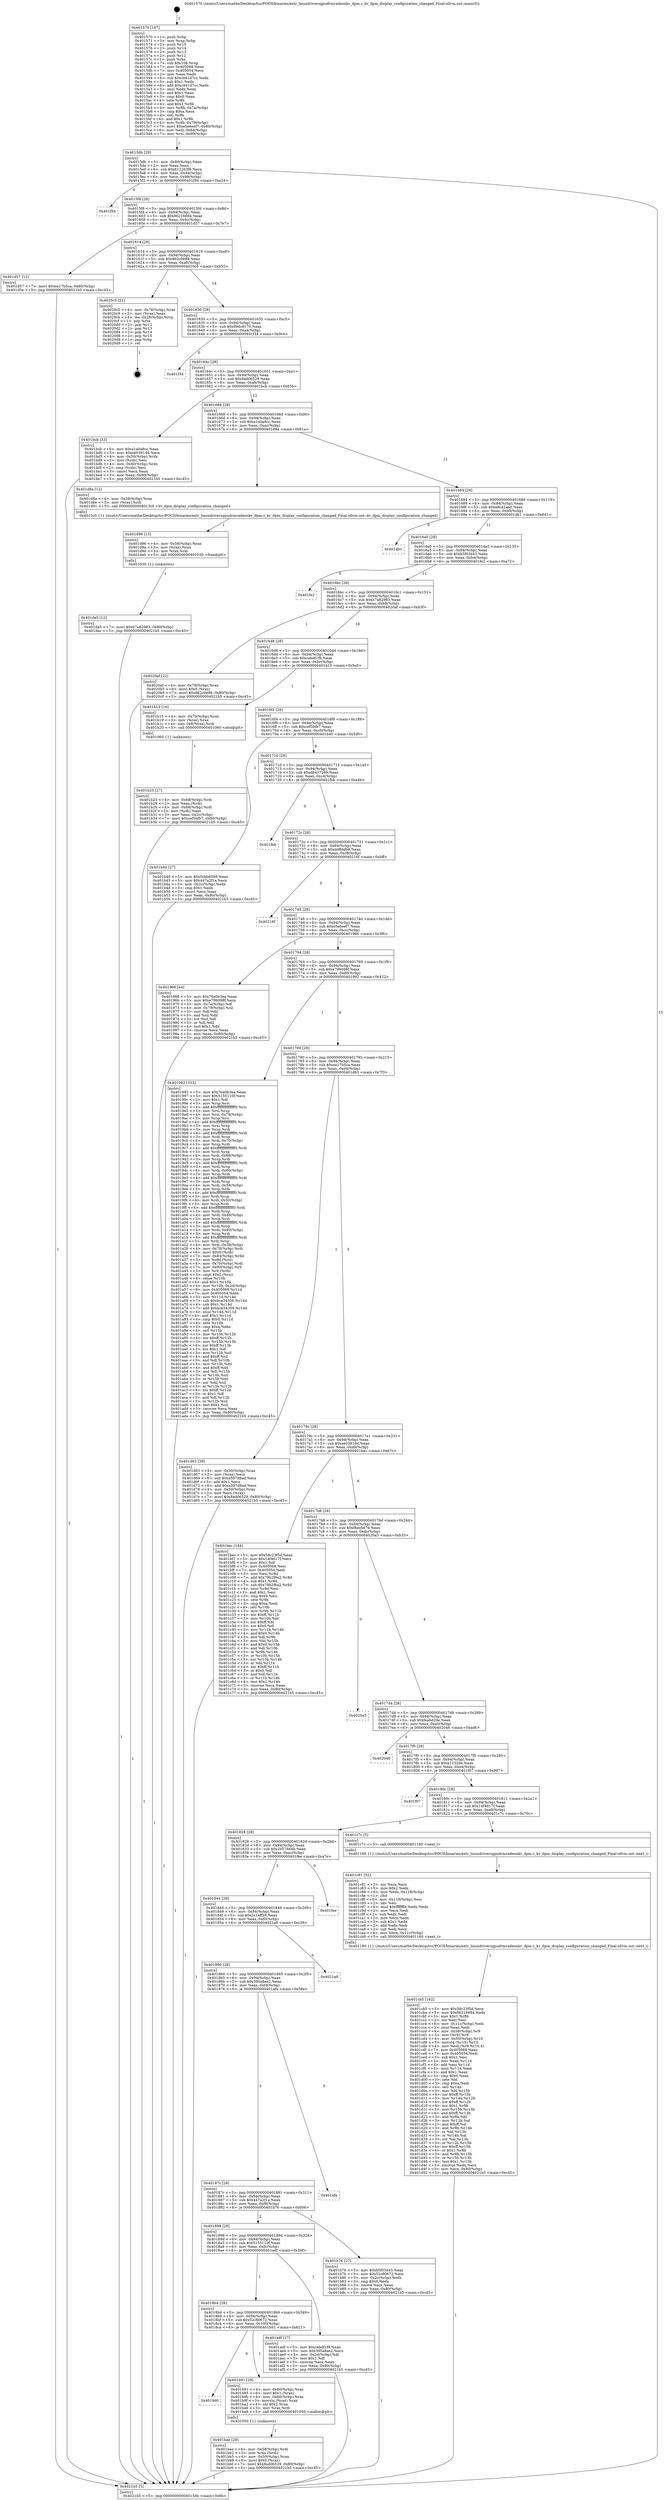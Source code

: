 digraph "0x401570" {
  label = "0x401570 (/mnt/c/Users/mathe/Desktop/tcc/POCII/binaries/extr_linuxdriversgpudrmradeonkv_dpm.c_kv_dpm_display_configuration_changed_Final-ollvm.out::main(0))"
  labelloc = "t"
  node[shape=record]

  Entry [label="",width=0.3,height=0.3,shape=circle,fillcolor=black,style=filled]
  "0x4015db" [label="{
     0x4015db [29]\l
     | [instrs]\l
     &nbsp;&nbsp;0x4015db \<+3\>: mov -0x80(%rbp),%eax\l
     &nbsp;&nbsp;0x4015de \<+2\>: mov %eax,%ecx\l
     &nbsp;&nbsp;0x4015e0 \<+6\>: sub $0x812263f6,%ecx\l
     &nbsp;&nbsp;0x4015e6 \<+6\>: mov %eax,-0x94(%rbp)\l
     &nbsp;&nbsp;0x4015ec \<+6\>: mov %ecx,-0x98(%rbp)\l
     &nbsp;&nbsp;0x4015f2 \<+6\>: je 0000000000401f94 \<main+0xa24\>\l
  }"]
  "0x401f94" [label="{
     0x401f94\l
  }", style=dashed]
  "0x4015f8" [label="{
     0x4015f8 [28]\l
     | [instrs]\l
     &nbsp;&nbsp;0x4015f8 \<+5\>: jmp 00000000004015fd \<main+0x8d\>\l
     &nbsp;&nbsp;0x4015fd \<+6\>: mov -0x94(%rbp),%eax\l
     &nbsp;&nbsp;0x401603 \<+5\>: sub $0x86216684,%eax\l
     &nbsp;&nbsp;0x401608 \<+6\>: mov %eax,-0x9c(%rbp)\l
     &nbsp;&nbsp;0x40160e \<+6\>: je 0000000000401d57 \<main+0x7e7\>\l
  }"]
  Exit [label="",width=0.3,height=0.3,shape=circle,fillcolor=black,style=filled,peripheries=2]
  "0x401d57" [label="{
     0x401d57 [12]\l
     | [instrs]\l
     &nbsp;&nbsp;0x401d57 \<+7\>: movl $0xea17b5ca,-0x80(%rbp)\l
     &nbsp;&nbsp;0x401d5e \<+5\>: jmp 00000000004021b5 \<main+0xc45\>\l
  }"]
  "0x401614" [label="{
     0x401614 [28]\l
     | [instrs]\l
     &nbsp;&nbsp;0x401614 \<+5\>: jmp 0000000000401619 \<main+0xa9\>\l
     &nbsp;&nbsp;0x401619 \<+6\>: mov -0x94(%rbp),%eax\l
     &nbsp;&nbsp;0x40161f \<+5\>: sub $0x862c0e98,%eax\l
     &nbsp;&nbsp;0x401624 \<+6\>: mov %eax,-0xa0(%rbp)\l
     &nbsp;&nbsp;0x40162a \<+6\>: je 00000000004020c5 \<main+0xb55\>\l
  }"]
  "0x401da5" [label="{
     0x401da5 [12]\l
     | [instrs]\l
     &nbsp;&nbsp;0x401da5 \<+7\>: movl $0xb7a82983,-0x80(%rbp)\l
     &nbsp;&nbsp;0x401dac \<+5\>: jmp 00000000004021b5 \<main+0xc45\>\l
  }"]
  "0x4020c5" [label="{
     0x4020c5 [21]\l
     | [instrs]\l
     &nbsp;&nbsp;0x4020c5 \<+4\>: mov -0x78(%rbp),%rax\l
     &nbsp;&nbsp;0x4020c9 \<+2\>: mov (%rax),%eax\l
     &nbsp;&nbsp;0x4020cb \<+4\>: lea -0x28(%rbp),%rsp\l
     &nbsp;&nbsp;0x4020cf \<+1\>: pop %rbx\l
     &nbsp;&nbsp;0x4020d0 \<+2\>: pop %r12\l
     &nbsp;&nbsp;0x4020d2 \<+2\>: pop %r13\l
     &nbsp;&nbsp;0x4020d4 \<+2\>: pop %r14\l
     &nbsp;&nbsp;0x4020d6 \<+2\>: pop %r15\l
     &nbsp;&nbsp;0x4020d8 \<+1\>: pop %rbp\l
     &nbsp;&nbsp;0x4020d9 \<+1\>: ret\l
  }"]
  "0x401630" [label="{
     0x401630 [28]\l
     | [instrs]\l
     &nbsp;&nbsp;0x401630 \<+5\>: jmp 0000000000401635 \<main+0xc5\>\l
     &nbsp;&nbsp;0x401635 \<+6\>: mov -0x94(%rbp),%eax\l
     &nbsp;&nbsp;0x40163b \<+5\>: sub $0x89dc9170,%eax\l
     &nbsp;&nbsp;0x401640 \<+6\>: mov %eax,-0xa4(%rbp)\l
     &nbsp;&nbsp;0x401646 \<+6\>: je 0000000000401f34 \<main+0x9c4\>\l
  }"]
  "0x401d96" [label="{
     0x401d96 [15]\l
     | [instrs]\l
     &nbsp;&nbsp;0x401d96 \<+4\>: mov -0x58(%rbp),%rax\l
     &nbsp;&nbsp;0x401d9a \<+3\>: mov (%rax),%rax\l
     &nbsp;&nbsp;0x401d9d \<+3\>: mov %rax,%rdi\l
     &nbsp;&nbsp;0x401da0 \<+5\>: call 0000000000401030 \<free@plt\>\l
     | [calls]\l
     &nbsp;&nbsp;0x401030 \{1\} (unknown)\l
  }"]
  "0x401f34" [label="{
     0x401f34\l
  }", style=dashed]
  "0x40164c" [label="{
     0x40164c [28]\l
     | [instrs]\l
     &nbsp;&nbsp;0x40164c \<+5\>: jmp 0000000000401651 \<main+0xe1\>\l
     &nbsp;&nbsp;0x401651 \<+6\>: mov -0x94(%rbp),%eax\l
     &nbsp;&nbsp;0x401657 \<+5\>: sub $0x8ad06529,%eax\l
     &nbsp;&nbsp;0x40165c \<+6\>: mov %eax,-0xa8(%rbp)\l
     &nbsp;&nbsp;0x401662 \<+6\>: je 0000000000401bcb \<main+0x65b\>\l
  }"]
  "0x401cb5" [label="{
     0x401cb5 [162]\l
     | [instrs]\l
     &nbsp;&nbsp;0x401cb5 \<+5\>: mov $0x58c23f5d,%ecx\l
     &nbsp;&nbsp;0x401cba \<+5\>: mov $0x86216684,%edx\l
     &nbsp;&nbsp;0x401cbf \<+3\>: mov $0x1,%r8b\l
     &nbsp;&nbsp;0x401cc2 \<+2\>: xor %esi,%esi\l
     &nbsp;&nbsp;0x401cc4 \<+6\>: mov -0x11c(%rbp),%edi\l
     &nbsp;&nbsp;0x401cca \<+3\>: imul %eax,%edi\l
     &nbsp;&nbsp;0x401ccd \<+4\>: mov -0x58(%rbp),%r9\l
     &nbsp;&nbsp;0x401cd1 \<+3\>: mov (%r9),%r9\l
     &nbsp;&nbsp;0x401cd4 \<+4\>: mov -0x50(%rbp),%r10\l
     &nbsp;&nbsp;0x401cd8 \<+3\>: movslq (%r10),%r10\l
     &nbsp;&nbsp;0x401cdb \<+4\>: mov %edi,(%r9,%r10,4)\l
     &nbsp;&nbsp;0x401cdf \<+7\>: mov 0x405068,%eax\l
     &nbsp;&nbsp;0x401ce6 \<+7\>: mov 0x405054,%edi\l
     &nbsp;&nbsp;0x401ced \<+3\>: sub $0x1,%esi\l
     &nbsp;&nbsp;0x401cf0 \<+3\>: mov %eax,%r11d\l
     &nbsp;&nbsp;0x401cf3 \<+3\>: add %esi,%r11d\l
     &nbsp;&nbsp;0x401cf6 \<+4\>: imul %r11d,%eax\l
     &nbsp;&nbsp;0x401cfa \<+3\>: and $0x1,%eax\l
     &nbsp;&nbsp;0x401cfd \<+3\>: cmp $0x0,%eax\l
     &nbsp;&nbsp;0x401d00 \<+3\>: sete %bl\l
     &nbsp;&nbsp;0x401d03 \<+3\>: cmp $0xa,%edi\l
     &nbsp;&nbsp;0x401d06 \<+4\>: setl %r14b\l
     &nbsp;&nbsp;0x401d0a \<+3\>: mov %bl,%r15b\l
     &nbsp;&nbsp;0x401d0d \<+4\>: xor $0xff,%r15b\l
     &nbsp;&nbsp;0x401d11 \<+3\>: mov %r14b,%r12b\l
     &nbsp;&nbsp;0x401d14 \<+4\>: xor $0xff,%r12b\l
     &nbsp;&nbsp;0x401d18 \<+4\>: xor $0x1,%r8b\l
     &nbsp;&nbsp;0x401d1c \<+3\>: mov %r15b,%r13b\l
     &nbsp;&nbsp;0x401d1f \<+4\>: and $0xff,%r13b\l
     &nbsp;&nbsp;0x401d23 \<+3\>: and %r8b,%bl\l
     &nbsp;&nbsp;0x401d26 \<+3\>: mov %r12b,%al\l
     &nbsp;&nbsp;0x401d29 \<+2\>: and $0xff,%al\l
     &nbsp;&nbsp;0x401d2b \<+3\>: and %r8b,%r14b\l
     &nbsp;&nbsp;0x401d2e \<+3\>: or %bl,%r13b\l
     &nbsp;&nbsp;0x401d31 \<+3\>: or %r14b,%al\l
     &nbsp;&nbsp;0x401d34 \<+3\>: xor %al,%r13b\l
     &nbsp;&nbsp;0x401d37 \<+3\>: or %r12b,%r15b\l
     &nbsp;&nbsp;0x401d3a \<+4\>: xor $0xff,%r15b\l
     &nbsp;&nbsp;0x401d3e \<+4\>: or $0x1,%r8b\l
     &nbsp;&nbsp;0x401d42 \<+3\>: and %r8b,%r15b\l
     &nbsp;&nbsp;0x401d45 \<+3\>: or %r15b,%r13b\l
     &nbsp;&nbsp;0x401d48 \<+4\>: test $0x1,%r13b\l
     &nbsp;&nbsp;0x401d4c \<+3\>: cmovne %edx,%ecx\l
     &nbsp;&nbsp;0x401d4f \<+3\>: mov %ecx,-0x80(%rbp)\l
     &nbsp;&nbsp;0x401d52 \<+5\>: jmp 00000000004021b5 \<main+0xc45\>\l
  }"]
  "0x401bcb" [label="{
     0x401bcb [33]\l
     | [instrs]\l
     &nbsp;&nbsp;0x401bcb \<+5\>: mov $0xa1a0a8cc,%eax\l
     &nbsp;&nbsp;0x401bd0 \<+5\>: mov $0xee03814d,%ecx\l
     &nbsp;&nbsp;0x401bd5 \<+4\>: mov -0x50(%rbp),%rdx\l
     &nbsp;&nbsp;0x401bd9 \<+2\>: mov (%rdx),%esi\l
     &nbsp;&nbsp;0x401bdb \<+4\>: mov -0x60(%rbp),%rdx\l
     &nbsp;&nbsp;0x401bdf \<+2\>: cmp (%rdx),%esi\l
     &nbsp;&nbsp;0x401be1 \<+3\>: cmovl %ecx,%eax\l
     &nbsp;&nbsp;0x401be4 \<+3\>: mov %eax,-0x80(%rbp)\l
     &nbsp;&nbsp;0x401be7 \<+5\>: jmp 00000000004021b5 \<main+0xc45\>\l
  }"]
  "0x401668" [label="{
     0x401668 [28]\l
     | [instrs]\l
     &nbsp;&nbsp;0x401668 \<+5\>: jmp 000000000040166d \<main+0xfd\>\l
     &nbsp;&nbsp;0x40166d \<+6\>: mov -0x94(%rbp),%eax\l
     &nbsp;&nbsp;0x401673 \<+5\>: sub $0xa1a0a8cc,%eax\l
     &nbsp;&nbsp;0x401678 \<+6\>: mov %eax,-0xac(%rbp)\l
     &nbsp;&nbsp;0x40167e \<+6\>: je 0000000000401d8a \<main+0x81a\>\l
  }"]
  "0x401c81" [label="{
     0x401c81 [52]\l
     | [instrs]\l
     &nbsp;&nbsp;0x401c81 \<+2\>: xor %ecx,%ecx\l
     &nbsp;&nbsp;0x401c83 \<+5\>: mov $0x2,%edx\l
     &nbsp;&nbsp;0x401c88 \<+6\>: mov %edx,-0x118(%rbp)\l
     &nbsp;&nbsp;0x401c8e \<+1\>: cltd\l
     &nbsp;&nbsp;0x401c8f \<+6\>: mov -0x118(%rbp),%esi\l
     &nbsp;&nbsp;0x401c95 \<+2\>: idiv %esi\l
     &nbsp;&nbsp;0x401c97 \<+6\>: imul $0xfffffffe,%edx,%edx\l
     &nbsp;&nbsp;0x401c9d \<+2\>: mov %ecx,%edi\l
     &nbsp;&nbsp;0x401c9f \<+2\>: sub %edx,%edi\l
     &nbsp;&nbsp;0x401ca1 \<+2\>: mov %ecx,%edx\l
     &nbsp;&nbsp;0x401ca3 \<+3\>: sub $0x1,%edx\l
     &nbsp;&nbsp;0x401ca6 \<+2\>: add %edx,%edi\l
     &nbsp;&nbsp;0x401ca8 \<+2\>: sub %edi,%ecx\l
     &nbsp;&nbsp;0x401caa \<+6\>: mov %ecx,-0x11c(%rbp)\l
     &nbsp;&nbsp;0x401cb0 \<+5\>: call 0000000000401160 \<next_i\>\l
     | [calls]\l
     &nbsp;&nbsp;0x401160 \{1\} (/mnt/c/Users/mathe/Desktop/tcc/POCII/binaries/extr_linuxdriversgpudrmradeonkv_dpm.c_kv_dpm_display_configuration_changed_Final-ollvm.out::next_i)\l
  }"]
  "0x401d8a" [label="{
     0x401d8a [12]\l
     | [instrs]\l
     &nbsp;&nbsp;0x401d8a \<+4\>: mov -0x58(%rbp),%rax\l
     &nbsp;&nbsp;0x401d8e \<+3\>: mov (%rax),%rdi\l
     &nbsp;&nbsp;0x401d91 \<+5\>: call 00000000004013c0 \<kv_dpm_display_configuration_changed\>\l
     | [calls]\l
     &nbsp;&nbsp;0x4013c0 \{1\} (/mnt/c/Users/mathe/Desktop/tcc/POCII/binaries/extr_linuxdriversgpudrmradeonkv_dpm.c_kv_dpm_display_configuration_changed_Final-ollvm.out::kv_dpm_display_configuration_changed)\l
  }"]
  "0x401684" [label="{
     0x401684 [28]\l
     | [instrs]\l
     &nbsp;&nbsp;0x401684 \<+5\>: jmp 0000000000401689 \<main+0x119\>\l
     &nbsp;&nbsp;0x401689 \<+6\>: mov -0x94(%rbp),%eax\l
     &nbsp;&nbsp;0x40168f \<+5\>: sub $0xa8c42ab0,%eax\l
     &nbsp;&nbsp;0x401694 \<+6\>: mov %eax,-0xb0(%rbp)\l
     &nbsp;&nbsp;0x40169a \<+6\>: je 0000000000401db1 \<main+0x841\>\l
  }"]
  "0x401bae" [label="{
     0x401bae [29]\l
     | [instrs]\l
     &nbsp;&nbsp;0x401bae \<+4\>: mov -0x58(%rbp),%rdi\l
     &nbsp;&nbsp;0x401bb2 \<+3\>: mov %rax,(%rdi)\l
     &nbsp;&nbsp;0x401bb5 \<+4\>: mov -0x50(%rbp),%rax\l
     &nbsp;&nbsp;0x401bb9 \<+6\>: movl $0x0,(%rax)\l
     &nbsp;&nbsp;0x401bbf \<+7\>: movl $0x8ad06529,-0x80(%rbp)\l
     &nbsp;&nbsp;0x401bc6 \<+5\>: jmp 00000000004021b5 \<main+0xc45\>\l
  }"]
  "0x401db1" [label="{
     0x401db1\l
  }", style=dashed]
  "0x4016a0" [label="{
     0x4016a0 [28]\l
     | [instrs]\l
     &nbsp;&nbsp;0x4016a0 \<+5\>: jmp 00000000004016a5 \<main+0x135\>\l
     &nbsp;&nbsp;0x4016a5 \<+6\>: mov -0x94(%rbp),%eax\l
     &nbsp;&nbsp;0x4016ab \<+5\>: sub $0xb5f03d43,%eax\l
     &nbsp;&nbsp;0x4016b0 \<+6\>: mov %eax,-0xb4(%rbp)\l
     &nbsp;&nbsp;0x4016b6 \<+6\>: je 0000000000401fe2 \<main+0xa72\>\l
  }"]
  "0x4018d0" [label="{
     0x4018d0\l
  }", style=dashed]
  "0x401fe2" [label="{
     0x401fe2\l
  }", style=dashed]
  "0x4016bc" [label="{
     0x4016bc [28]\l
     | [instrs]\l
     &nbsp;&nbsp;0x4016bc \<+5\>: jmp 00000000004016c1 \<main+0x151\>\l
     &nbsp;&nbsp;0x4016c1 \<+6\>: mov -0x94(%rbp),%eax\l
     &nbsp;&nbsp;0x4016c7 \<+5\>: sub $0xb7a82983,%eax\l
     &nbsp;&nbsp;0x4016cc \<+6\>: mov %eax,-0xb8(%rbp)\l
     &nbsp;&nbsp;0x4016d2 \<+6\>: je 00000000004020af \<main+0xb3f\>\l
  }"]
  "0x401b91" [label="{
     0x401b91 [29]\l
     | [instrs]\l
     &nbsp;&nbsp;0x401b91 \<+4\>: mov -0x60(%rbp),%rax\l
     &nbsp;&nbsp;0x401b95 \<+6\>: movl $0x1,(%rax)\l
     &nbsp;&nbsp;0x401b9b \<+4\>: mov -0x60(%rbp),%rax\l
     &nbsp;&nbsp;0x401b9f \<+3\>: movslq (%rax),%rax\l
     &nbsp;&nbsp;0x401ba2 \<+4\>: shl $0x2,%rax\l
     &nbsp;&nbsp;0x401ba6 \<+3\>: mov %rax,%rdi\l
     &nbsp;&nbsp;0x401ba9 \<+5\>: call 0000000000401050 \<malloc@plt\>\l
     | [calls]\l
     &nbsp;&nbsp;0x401050 \{1\} (unknown)\l
  }"]
  "0x4020af" [label="{
     0x4020af [22]\l
     | [instrs]\l
     &nbsp;&nbsp;0x4020af \<+4\>: mov -0x78(%rbp),%rax\l
     &nbsp;&nbsp;0x4020b3 \<+6\>: movl $0x0,(%rax)\l
     &nbsp;&nbsp;0x4020b9 \<+7\>: movl $0x862c0e98,-0x80(%rbp)\l
     &nbsp;&nbsp;0x4020c0 \<+5\>: jmp 00000000004021b5 \<main+0xc45\>\l
  }"]
  "0x4016d8" [label="{
     0x4016d8 [28]\l
     | [instrs]\l
     &nbsp;&nbsp;0x4016d8 \<+5\>: jmp 00000000004016dd \<main+0x16d\>\l
     &nbsp;&nbsp;0x4016dd \<+6\>: mov -0x94(%rbp),%eax\l
     &nbsp;&nbsp;0x4016e3 \<+5\>: sub $0xcebdf1f9,%eax\l
     &nbsp;&nbsp;0x4016e8 \<+6\>: mov %eax,-0xbc(%rbp)\l
     &nbsp;&nbsp;0x4016ee \<+6\>: je 0000000000401b15 \<main+0x5a5\>\l
  }"]
  "0x401b25" [label="{
     0x401b25 [27]\l
     | [instrs]\l
     &nbsp;&nbsp;0x401b25 \<+4\>: mov -0x68(%rbp),%rdi\l
     &nbsp;&nbsp;0x401b29 \<+2\>: mov %eax,(%rdi)\l
     &nbsp;&nbsp;0x401b2b \<+4\>: mov -0x68(%rbp),%rdi\l
     &nbsp;&nbsp;0x401b2f \<+2\>: mov (%rdi),%eax\l
     &nbsp;&nbsp;0x401b31 \<+3\>: mov %eax,-0x2c(%rbp)\l
     &nbsp;&nbsp;0x401b34 \<+7\>: movl $0xcef5bfb7,-0x80(%rbp)\l
     &nbsp;&nbsp;0x401b3b \<+5\>: jmp 00000000004021b5 \<main+0xc45\>\l
  }"]
  "0x401b15" [label="{
     0x401b15 [16]\l
     | [instrs]\l
     &nbsp;&nbsp;0x401b15 \<+4\>: mov -0x70(%rbp),%rax\l
     &nbsp;&nbsp;0x401b19 \<+3\>: mov (%rax),%rax\l
     &nbsp;&nbsp;0x401b1c \<+4\>: mov 0x8(%rax),%rdi\l
     &nbsp;&nbsp;0x401b20 \<+5\>: call 0000000000401060 \<atoi@plt\>\l
     | [calls]\l
     &nbsp;&nbsp;0x401060 \{1\} (unknown)\l
  }"]
  "0x4016f4" [label="{
     0x4016f4 [28]\l
     | [instrs]\l
     &nbsp;&nbsp;0x4016f4 \<+5\>: jmp 00000000004016f9 \<main+0x189\>\l
     &nbsp;&nbsp;0x4016f9 \<+6\>: mov -0x94(%rbp),%eax\l
     &nbsp;&nbsp;0x4016ff \<+5\>: sub $0xcef5bfb7,%eax\l
     &nbsp;&nbsp;0x401704 \<+6\>: mov %eax,-0xc0(%rbp)\l
     &nbsp;&nbsp;0x40170a \<+6\>: je 0000000000401b40 \<main+0x5d0\>\l
  }"]
  "0x4018b4" [label="{
     0x4018b4 [28]\l
     | [instrs]\l
     &nbsp;&nbsp;0x4018b4 \<+5\>: jmp 00000000004018b9 \<main+0x349\>\l
     &nbsp;&nbsp;0x4018b9 \<+6\>: mov -0x94(%rbp),%eax\l
     &nbsp;&nbsp;0x4018bf \<+5\>: sub $0x52c80672,%eax\l
     &nbsp;&nbsp;0x4018c4 \<+6\>: mov %eax,-0x100(%rbp)\l
     &nbsp;&nbsp;0x4018ca \<+6\>: je 0000000000401b91 \<main+0x621\>\l
  }"]
  "0x401b40" [label="{
     0x401b40 [27]\l
     | [instrs]\l
     &nbsp;&nbsp;0x401b40 \<+5\>: mov $0x5cbb6098,%eax\l
     &nbsp;&nbsp;0x401b45 \<+5\>: mov $0x447a2f1a,%ecx\l
     &nbsp;&nbsp;0x401b4a \<+3\>: mov -0x2c(%rbp),%edx\l
     &nbsp;&nbsp;0x401b4d \<+3\>: cmp $0x1,%edx\l
     &nbsp;&nbsp;0x401b50 \<+3\>: cmovl %ecx,%eax\l
     &nbsp;&nbsp;0x401b53 \<+3\>: mov %eax,-0x80(%rbp)\l
     &nbsp;&nbsp;0x401b56 \<+5\>: jmp 00000000004021b5 \<main+0xc45\>\l
  }"]
  "0x401710" [label="{
     0x401710 [28]\l
     | [instrs]\l
     &nbsp;&nbsp;0x401710 \<+5\>: jmp 0000000000401715 \<main+0x1a5\>\l
     &nbsp;&nbsp;0x401715 \<+6\>: mov -0x94(%rbp),%eax\l
     &nbsp;&nbsp;0x40171b \<+5\>: sub $0xd8437289,%eax\l
     &nbsp;&nbsp;0x401720 \<+6\>: mov %eax,-0xc4(%rbp)\l
     &nbsp;&nbsp;0x401726 \<+6\>: je 0000000000401fbb \<main+0xa4b\>\l
  }"]
  "0x401adf" [label="{
     0x401adf [27]\l
     | [instrs]\l
     &nbsp;&nbsp;0x401adf \<+5\>: mov $0xcebdf1f9,%eax\l
     &nbsp;&nbsp;0x401ae4 \<+5\>: mov $0x395a8ae2,%ecx\l
     &nbsp;&nbsp;0x401ae9 \<+3\>: mov -0x2d(%rbp),%dl\l
     &nbsp;&nbsp;0x401aec \<+3\>: test $0x1,%dl\l
     &nbsp;&nbsp;0x401aef \<+3\>: cmovne %ecx,%eax\l
     &nbsp;&nbsp;0x401af2 \<+3\>: mov %eax,-0x80(%rbp)\l
     &nbsp;&nbsp;0x401af5 \<+5\>: jmp 00000000004021b5 \<main+0xc45\>\l
  }"]
  "0x401fbb" [label="{
     0x401fbb\l
  }", style=dashed]
  "0x40172c" [label="{
     0x40172c [28]\l
     | [instrs]\l
     &nbsp;&nbsp;0x40172c \<+5\>: jmp 0000000000401731 \<main+0x1c1\>\l
     &nbsp;&nbsp;0x401731 \<+6\>: mov -0x94(%rbp),%eax\l
     &nbsp;&nbsp;0x401737 \<+5\>: sub $0xddffddb9,%eax\l
     &nbsp;&nbsp;0x40173c \<+6\>: mov %eax,-0xc8(%rbp)\l
     &nbsp;&nbsp;0x401742 \<+6\>: je 000000000040216f \<main+0xbff\>\l
  }"]
  "0x401898" [label="{
     0x401898 [28]\l
     | [instrs]\l
     &nbsp;&nbsp;0x401898 \<+5\>: jmp 000000000040189d \<main+0x32d\>\l
     &nbsp;&nbsp;0x40189d \<+6\>: mov -0x94(%rbp),%eax\l
     &nbsp;&nbsp;0x4018a3 \<+5\>: sub $0x5155110f,%eax\l
     &nbsp;&nbsp;0x4018a8 \<+6\>: mov %eax,-0xfc(%rbp)\l
     &nbsp;&nbsp;0x4018ae \<+6\>: je 0000000000401adf \<main+0x56f\>\l
  }"]
  "0x40216f" [label="{
     0x40216f\l
  }", style=dashed]
  "0x401748" [label="{
     0x401748 [28]\l
     | [instrs]\l
     &nbsp;&nbsp;0x401748 \<+5\>: jmp 000000000040174d \<main+0x1dd\>\l
     &nbsp;&nbsp;0x40174d \<+6\>: mov -0x94(%rbp),%eax\l
     &nbsp;&nbsp;0x401753 \<+5\>: sub $0xe5e6eef7,%eax\l
     &nbsp;&nbsp;0x401758 \<+6\>: mov %eax,-0xcc(%rbp)\l
     &nbsp;&nbsp;0x40175e \<+6\>: je 0000000000401966 \<main+0x3f6\>\l
  }"]
  "0x401b76" [label="{
     0x401b76 [27]\l
     | [instrs]\l
     &nbsp;&nbsp;0x401b76 \<+5\>: mov $0xb5f03d43,%eax\l
     &nbsp;&nbsp;0x401b7b \<+5\>: mov $0x52c80672,%ecx\l
     &nbsp;&nbsp;0x401b80 \<+3\>: mov -0x2c(%rbp),%edx\l
     &nbsp;&nbsp;0x401b83 \<+3\>: cmp $0x0,%edx\l
     &nbsp;&nbsp;0x401b86 \<+3\>: cmove %ecx,%eax\l
     &nbsp;&nbsp;0x401b89 \<+3\>: mov %eax,-0x80(%rbp)\l
     &nbsp;&nbsp;0x401b8c \<+5\>: jmp 00000000004021b5 \<main+0xc45\>\l
  }"]
  "0x401966" [label="{
     0x401966 [44]\l
     | [instrs]\l
     &nbsp;&nbsp;0x401966 \<+5\>: mov $0x76a0b3ea,%eax\l
     &nbsp;&nbsp;0x40196b \<+5\>: mov $0xe796098f,%ecx\l
     &nbsp;&nbsp;0x401970 \<+3\>: mov -0x7a(%rbp),%dl\l
     &nbsp;&nbsp;0x401973 \<+4\>: mov -0x79(%rbp),%sil\l
     &nbsp;&nbsp;0x401977 \<+3\>: mov %dl,%dil\l
     &nbsp;&nbsp;0x40197a \<+3\>: and %sil,%dil\l
     &nbsp;&nbsp;0x40197d \<+3\>: xor %sil,%dl\l
     &nbsp;&nbsp;0x401980 \<+3\>: or %dl,%dil\l
     &nbsp;&nbsp;0x401983 \<+4\>: test $0x1,%dil\l
     &nbsp;&nbsp;0x401987 \<+3\>: cmovne %ecx,%eax\l
     &nbsp;&nbsp;0x40198a \<+3\>: mov %eax,-0x80(%rbp)\l
     &nbsp;&nbsp;0x40198d \<+5\>: jmp 00000000004021b5 \<main+0xc45\>\l
  }"]
  "0x401764" [label="{
     0x401764 [28]\l
     | [instrs]\l
     &nbsp;&nbsp;0x401764 \<+5\>: jmp 0000000000401769 \<main+0x1f9\>\l
     &nbsp;&nbsp;0x401769 \<+6\>: mov -0x94(%rbp),%eax\l
     &nbsp;&nbsp;0x40176f \<+5\>: sub $0xe796098f,%eax\l
     &nbsp;&nbsp;0x401774 \<+6\>: mov %eax,-0xd0(%rbp)\l
     &nbsp;&nbsp;0x40177a \<+6\>: je 0000000000401992 \<main+0x422\>\l
  }"]
  "0x4021b5" [label="{
     0x4021b5 [5]\l
     | [instrs]\l
     &nbsp;&nbsp;0x4021b5 \<+5\>: jmp 00000000004015db \<main+0x6b\>\l
  }"]
  "0x401570" [label="{
     0x401570 [107]\l
     | [instrs]\l
     &nbsp;&nbsp;0x401570 \<+1\>: push %rbp\l
     &nbsp;&nbsp;0x401571 \<+3\>: mov %rsp,%rbp\l
     &nbsp;&nbsp;0x401574 \<+2\>: push %r15\l
     &nbsp;&nbsp;0x401576 \<+2\>: push %r14\l
     &nbsp;&nbsp;0x401578 \<+2\>: push %r13\l
     &nbsp;&nbsp;0x40157a \<+2\>: push %r12\l
     &nbsp;&nbsp;0x40157c \<+1\>: push %rbx\l
     &nbsp;&nbsp;0x40157d \<+7\>: sub $0x108,%rsp\l
     &nbsp;&nbsp;0x401584 \<+7\>: mov 0x405068,%eax\l
     &nbsp;&nbsp;0x40158b \<+7\>: mov 0x405054,%ecx\l
     &nbsp;&nbsp;0x401592 \<+2\>: mov %eax,%edx\l
     &nbsp;&nbsp;0x401594 \<+6\>: sub $0xc941d7cc,%edx\l
     &nbsp;&nbsp;0x40159a \<+3\>: sub $0x1,%edx\l
     &nbsp;&nbsp;0x40159d \<+6\>: add $0xc941d7cc,%edx\l
     &nbsp;&nbsp;0x4015a3 \<+3\>: imul %edx,%eax\l
     &nbsp;&nbsp;0x4015a6 \<+3\>: and $0x1,%eax\l
     &nbsp;&nbsp;0x4015a9 \<+3\>: cmp $0x0,%eax\l
     &nbsp;&nbsp;0x4015ac \<+4\>: sete %r8b\l
     &nbsp;&nbsp;0x4015b0 \<+4\>: and $0x1,%r8b\l
     &nbsp;&nbsp;0x4015b4 \<+4\>: mov %r8b,-0x7a(%rbp)\l
     &nbsp;&nbsp;0x4015b8 \<+3\>: cmp $0xa,%ecx\l
     &nbsp;&nbsp;0x4015bb \<+4\>: setl %r8b\l
     &nbsp;&nbsp;0x4015bf \<+4\>: and $0x1,%r8b\l
     &nbsp;&nbsp;0x4015c3 \<+4\>: mov %r8b,-0x79(%rbp)\l
     &nbsp;&nbsp;0x4015c7 \<+7\>: movl $0xe5e6eef7,-0x80(%rbp)\l
     &nbsp;&nbsp;0x4015ce \<+6\>: mov %edi,-0x84(%rbp)\l
     &nbsp;&nbsp;0x4015d4 \<+7\>: mov %rsi,-0x90(%rbp)\l
  }"]
  "0x40187c" [label="{
     0x40187c [28]\l
     | [instrs]\l
     &nbsp;&nbsp;0x40187c \<+5\>: jmp 0000000000401881 \<main+0x311\>\l
     &nbsp;&nbsp;0x401881 \<+6\>: mov -0x94(%rbp),%eax\l
     &nbsp;&nbsp;0x401887 \<+5\>: sub $0x447a2f1a,%eax\l
     &nbsp;&nbsp;0x40188c \<+6\>: mov %eax,-0xf8(%rbp)\l
     &nbsp;&nbsp;0x401892 \<+6\>: je 0000000000401b76 \<main+0x606\>\l
  }"]
  "0x401992" [label="{
     0x401992 [333]\l
     | [instrs]\l
     &nbsp;&nbsp;0x401992 \<+5\>: mov $0x76a0b3ea,%eax\l
     &nbsp;&nbsp;0x401997 \<+5\>: mov $0x5155110f,%ecx\l
     &nbsp;&nbsp;0x40199c \<+2\>: mov $0x1,%dl\l
     &nbsp;&nbsp;0x40199e \<+3\>: mov %rsp,%rsi\l
     &nbsp;&nbsp;0x4019a1 \<+4\>: add $0xfffffffffffffff0,%rsi\l
     &nbsp;&nbsp;0x4019a5 \<+3\>: mov %rsi,%rsp\l
     &nbsp;&nbsp;0x4019a8 \<+4\>: mov %rsi,-0x78(%rbp)\l
     &nbsp;&nbsp;0x4019ac \<+3\>: mov %rsp,%rsi\l
     &nbsp;&nbsp;0x4019af \<+4\>: add $0xfffffffffffffff0,%rsi\l
     &nbsp;&nbsp;0x4019b3 \<+3\>: mov %rsi,%rsp\l
     &nbsp;&nbsp;0x4019b6 \<+3\>: mov %rsp,%rdi\l
     &nbsp;&nbsp;0x4019b9 \<+4\>: add $0xfffffffffffffff0,%rdi\l
     &nbsp;&nbsp;0x4019bd \<+3\>: mov %rdi,%rsp\l
     &nbsp;&nbsp;0x4019c0 \<+4\>: mov %rdi,-0x70(%rbp)\l
     &nbsp;&nbsp;0x4019c4 \<+3\>: mov %rsp,%rdi\l
     &nbsp;&nbsp;0x4019c7 \<+4\>: add $0xfffffffffffffff0,%rdi\l
     &nbsp;&nbsp;0x4019cb \<+3\>: mov %rdi,%rsp\l
     &nbsp;&nbsp;0x4019ce \<+4\>: mov %rdi,-0x68(%rbp)\l
     &nbsp;&nbsp;0x4019d2 \<+3\>: mov %rsp,%rdi\l
     &nbsp;&nbsp;0x4019d5 \<+4\>: add $0xfffffffffffffff0,%rdi\l
     &nbsp;&nbsp;0x4019d9 \<+3\>: mov %rdi,%rsp\l
     &nbsp;&nbsp;0x4019dc \<+4\>: mov %rdi,-0x60(%rbp)\l
     &nbsp;&nbsp;0x4019e0 \<+3\>: mov %rsp,%rdi\l
     &nbsp;&nbsp;0x4019e3 \<+4\>: add $0xfffffffffffffff0,%rdi\l
     &nbsp;&nbsp;0x4019e7 \<+3\>: mov %rdi,%rsp\l
     &nbsp;&nbsp;0x4019ea \<+4\>: mov %rdi,-0x58(%rbp)\l
     &nbsp;&nbsp;0x4019ee \<+3\>: mov %rsp,%rdi\l
     &nbsp;&nbsp;0x4019f1 \<+4\>: add $0xfffffffffffffff0,%rdi\l
     &nbsp;&nbsp;0x4019f5 \<+3\>: mov %rdi,%rsp\l
     &nbsp;&nbsp;0x4019f8 \<+4\>: mov %rdi,-0x50(%rbp)\l
     &nbsp;&nbsp;0x4019fc \<+3\>: mov %rsp,%rdi\l
     &nbsp;&nbsp;0x4019ff \<+4\>: add $0xfffffffffffffff0,%rdi\l
     &nbsp;&nbsp;0x401a03 \<+3\>: mov %rdi,%rsp\l
     &nbsp;&nbsp;0x401a06 \<+4\>: mov %rdi,-0x48(%rbp)\l
     &nbsp;&nbsp;0x401a0a \<+3\>: mov %rsp,%rdi\l
     &nbsp;&nbsp;0x401a0d \<+4\>: add $0xfffffffffffffff0,%rdi\l
     &nbsp;&nbsp;0x401a11 \<+3\>: mov %rdi,%rsp\l
     &nbsp;&nbsp;0x401a14 \<+4\>: mov %rdi,-0x40(%rbp)\l
     &nbsp;&nbsp;0x401a18 \<+3\>: mov %rsp,%rdi\l
     &nbsp;&nbsp;0x401a1b \<+4\>: add $0xfffffffffffffff0,%rdi\l
     &nbsp;&nbsp;0x401a1f \<+3\>: mov %rdi,%rsp\l
     &nbsp;&nbsp;0x401a22 \<+4\>: mov %rdi,-0x38(%rbp)\l
     &nbsp;&nbsp;0x401a26 \<+4\>: mov -0x78(%rbp),%rdi\l
     &nbsp;&nbsp;0x401a2a \<+6\>: movl $0x0,(%rdi)\l
     &nbsp;&nbsp;0x401a30 \<+7\>: mov -0x84(%rbp),%r8d\l
     &nbsp;&nbsp;0x401a37 \<+3\>: mov %r8d,(%rsi)\l
     &nbsp;&nbsp;0x401a3a \<+4\>: mov -0x70(%rbp),%rdi\l
     &nbsp;&nbsp;0x401a3e \<+7\>: mov -0x90(%rbp),%r9\l
     &nbsp;&nbsp;0x401a45 \<+3\>: mov %r9,(%rdi)\l
     &nbsp;&nbsp;0x401a48 \<+3\>: cmpl $0x2,(%rsi)\l
     &nbsp;&nbsp;0x401a4b \<+4\>: setne %r10b\l
     &nbsp;&nbsp;0x401a4f \<+4\>: and $0x1,%r10b\l
     &nbsp;&nbsp;0x401a53 \<+4\>: mov %r10b,-0x2d(%rbp)\l
     &nbsp;&nbsp;0x401a57 \<+8\>: mov 0x405068,%r11d\l
     &nbsp;&nbsp;0x401a5f \<+7\>: mov 0x405054,%ebx\l
     &nbsp;&nbsp;0x401a66 \<+3\>: mov %r11d,%r14d\l
     &nbsp;&nbsp;0x401a69 \<+7\>: sub $0xbce34359,%r14d\l
     &nbsp;&nbsp;0x401a70 \<+4\>: sub $0x1,%r14d\l
     &nbsp;&nbsp;0x401a74 \<+7\>: add $0xbce34359,%r14d\l
     &nbsp;&nbsp;0x401a7b \<+4\>: imul %r14d,%r11d\l
     &nbsp;&nbsp;0x401a7f \<+4\>: and $0x1,%r11d\l
     &nbsp;&nbsp;0x401a83 \<+4\>: cmp $0x0,%r11d\l
     &nbsp;&nbsp;0x401a87 \<+4\>: sete %r10b\l
     &nbsp;&nbsp;0x401a8b \<+3\>: cmp $0xa,%ebx\l
     &nbsp;&nbsp;0x401a8e \<+4\>: setl %r15b\l
     &nbsp;&nbsp;0x401a92 \<+3\>: mov %r10b,%r12b\l
     &nbsp;&nbsp;0x401a95 \<+4\>: xor $0xff,%r12b\l
     &nbsp;&nbsp;0x401a99 \<+3\>: mov %r15b,%r13b\l
     &nbsp;&nbsp;0x401a9c \<+4\>: xor $0xff,%r13b\l
     &nbsp;&nbsp;0x401aa0 \<+3\>: xor $0x1,%dl\l
     &nbsp;&nbsp;0x401aa3 \<+3\>: mov %r12b,%sil\l
     &nbsp;&nbsp;0x401aa6 \<+4\>: and $0xff,%sil\l
     &nbsp;&nbsp;0x401aaa \<+3\>: and %dl,%r10b\l
     &nbsp;&nbsp;0x401aad \<+3\>: mov %r13b,%dil\l
     &nbsp;&nbsp;0x401ab0 \<+4\>: and $0xff,%dil\l
     &nbsp;&nbsp;0x401ab4 \<+3\>: and %dl,%r15b\l
     &nbsp;&nbsp;0x401ab7 \<+3\>: or %r10b,%sil\l
     &nbsp;&nbsp;0x401aba \<+3\>: or %r15b,%dil\l
     &nbsp;&nbsp;0x401abd \<+3\>: xor %dil,%sil\l
     &nbsp;&nbsp;0x401ac0 \<+3\>: or %r13b,%r12b\l
     &nbsp;&nbsp;0x401ac3 \<+4\>: xor $0xff,%r12b\l
     &nbsp;&nbsp;0x401ac7 \<+3\>: or $0x1,%dl\l
     &nbsp;&nbsp;0x401aca \<+3\>: and %dl,%r12b\l
     &nbsp;&nbsp;0x401acd \<+3\>: or %r12b,%sil\l
     &nbsp;&nbsp;0x401ad0 \<+4\>: test $0x1,%sil\l
     &nbsp;&nbsp;0x401ad4 \<+3\>: cmovne %ecx,%eax\l
     &nbsp;&nbsp;0x401ad7 \<+3\>: mov %eax,-0x80(%rbp)\l
     &nbsp;&nbsp;0x401ada \<+5\>: jmp 00000000004021b5 \<main+0xc45\>\l
  }"]
  "0x401780" [label="{
     0x401780 [28]\l
     | [instrs]\l
     &nbsp;&nbsp;0x401780 \<+5\>: jmp 0000000000401785 \<main+0x215\>\l
     &nbsp;&nbsp;0x401785 \<+6\>: mov -0x94(%rbp),%eax\l
     &nbsp;&nbsp;0x40178b \<+5\>: sub $0xea17b5ca,%eax\l
     &nbsp;&nbsp;0x401790 \<+6\>: mov %eax,-0xd4(%rbp)\l
     &nbsp;&nbsp;0x401796 \<+6\>: je 0000000000401d63 \<main+0x7f3\>\l
  }"]
  "0x401afa" [label="{
     0x401afa\l
  }", style=dashed]
  "0x401860" [label="{
     0x401860 [28]\l
     | [instrs]\l
     &nbsp;&nbsp;0x401860 \<+5\>: jmp 0000000000401865 \<main+0x2f5\>\l
     &nbsp;&nbsp;0x401865 \<+6\>: mov -0x94(%rbp),%eax\l
     &nbsp;&nbsp;0x40186b \<+5\>: sub $0x395a8ae2,%eax\l
     &nbsp;&nbsp;0x401870 \<+6\>: mov %eax,-0xf4(%rbp)\l
     &nbsp;&nbsp;0x401876 \<+6\>: je 0000000000401afa \<main+0x58a\>\l
  }"]
  "0x401d63" [label="{
     0x401d63 [39]\l
     | [instrs]\l
     &nbsp;&nbsp;0x401d63 \<+4\>: mov -0x50(%rbp),%rax\l
     &nbsp;&nbsp;0x401d67 \<+2\>: mov (%rax),%ecx\l
     &nbsp;&nbsp;0x401d69 \<+6\>: sub $0xa597d8ad,%ecx\l
     &nbsp;&nbsp;0x401d6f \<+3\>: add $0x1,%ecx\l
     &nbsp;&nbsp;0x401d72 \<+6\>: add $0xa597d8ad,%ecx\l
     &nbsp;&nbsp;0x401d78 \<+4\>: mov -0x50(%rbp),%rax\l
     &nbsp;&nbsp;0x401d7c \<+2\>: mov %ecx,(%rax)\l
     &nbsp;&nbsp;0x401d7e \<+7\>: movl $0x8ad06529,-0x80(%rbp)\l
     &nbsp;&nbsp;0x401d85 \<+5\>: jmp 00000000004021b5 \<main+0xc45\>\l
  }"]
  "0x40179c" [label="{
     0x40179c [28]\l
     | [instrs]\l
     &nbsp;&nbsp;0x40179c \<+5\>: jmp 00000000004017a1 \<main+0x231\>\l
     &nbsp;&nbsp;0x4017a1 \<+6\>: mov -0x94(%rbp),%eax\l
     &nbsp;&nbsp;0x4017a7 \<+5\>: sub $0xee03814d,%eax\l
     &nbsp;&nbsp;0x4017ac \<+6\>: mov %eax,-0xd8(%rbp)\l
     &nbsp;&nbsp;0x4017b2 \<+6\>: je 0000000000401bec \<main+0x67c\>\l
  }"]
  "0x4021a9" [label="{
     0x4021a9\l
  }", style=dashed]
  "0x401bec" [label="{
     0x401bec [144]\l
     | [instrs]\l
     &nbsp;&nbsp;0x401bec \<+5\>: mov $0x58c23f5d,%eax\l
     &nbsp;&nbsp;0x401bf1 \<+5\>: mov $0x14f4d17f,%ecx\l
     &nbsp;&nbsp;0x401bf6 \<+2\>: mov $0x1,%dl\l
     &nbsp;&nbsp;0x401bf8 \<+7\>: mov 0x405068,%esi\l
     &nbsp;&nbsp;0x401bff \<+7\>: mov 0x405054,%edi\l
     &nbsp;&nbsp;0x401c06 \<+3\>: mov %esi,%r8d\l
     &nbsp;&nbsp;0x401c09 \<+7\>: add $0x79b2f6a2,%r8d\l
     &nbsp;&nbsp;0x401c10 \<+4\>: sub $0x1,%r8d\l
     &nbsp;&nbsp;0x401c14 \<+7\>: sub $0x79b2f6a2,%r8d\l
     &nbsp;&nbsp;0x401c1b \<+4\>: imul %r8d,%esi\l
     &nbsp;&nbsp;0x401c1f \<+3\>: and $0x1,%esi\l
     &nbsp;&nbsp;0x401c22 \<+3\>: cmp $0x0,%esi\l
     &nbsp;&nbsp;0x401c25 \<+4\>: sete %r9b\l
     &nbsp;&nbsp;0x401c29 \<+3\>: cmp $0xa,%edi\l
     &nbsp;&nbsp;0x401c2c \<+4\>: setl %r10b\l
     &nbsp;&nbsp;0x401c30 \<+3\>: mov %r9b,%r11b\l
     &nbsp;&nbsp;0x401c33 \<+4\>: xor $0xff,%r11b\l
     &nbsp;&nbsp;0x401c37 \<+3\>: mov %r10b,%bl\l
     &nbsp;&nbsp;0x401c3a \<+3\>: xor $0xff,%bl\l
     &nbsp;&nbsp;0x401c3d \<+3\>: xor $0x0,%dl\l
     &nbsp;&nbsp;0x401c40 \<+3\>: mov %r11b,%r14b\l
     &nbsp;&nbsp;0x401c43 \<+4\>: and $0x0,%r14b\l
     &nbsp;&nbsp;0x401c47 \<+3\>: and %dl,%r9b\l
     &nbsp;&nbsp;0x401c4a \<+3\>: mov %bl,%r15b\l
     &nbsp;&nbsp;0x401c4d \<+4\>: and $0x0,%r15b\l
     &nbsp;&nbsp;0x401c51 \<+3\>: and %dl,%r10b\l
     &nbsp;&nbsp;0x401c54 \<+3\>: or %r9b,%r14b\l
     &nbsp;&nbsp;0x401c57 \<+3\>: or %r10b,%r15b\l
     &nbsp;&nbsp;0x401c5a \<+3\>: xor %r15b,%r14b\l
     &nbsp;&nbsp;0x401c5d \<+3\>: or %bl,%r11b\l
     &nbsp;&nbsp;0x401c60 \<+4\>: xor $0xff,%r11b\l
     &nbsp;&nbsp;0x401c64 \<+3\>: or $0x0,%dl\l
     &nbsp;&nbsp;0x401c67 \<+3\>: and %dl,%r11b\l
     &nbsp;&nbsp;0x401c6a \<+3\>: or %r11b,%r14b\l
     &nbsp;&nbsp;0x401c6d \<+4\>: test $0x1,%r14b\l
     &nbsp;&nbsp;0x401c71 \<+3\>: cmovne %ecx,%eax\l
     &nbsp;&nbsp;0x401c74 \<+3\>: mov %eax,-0x80(%rbp)\l
     &nbsp;&nbsp;0x401c77 \<+5\>: jmp 00000000004021b5 \<main+0xc45\>\l
  }"]
  "0x4017b8" [label="{
     0x4017b8 [28]\l
     | [instrs]\l
     &nbsp;&nbsp;0x4017b8 \<+5\>: jmp 00000000004017bd \<main+0x24d\>\l
     &nbsp;&nbsp;0x4017bd \<+6\>: mov -0x94(%rbp),%eax\l
     &nbsp;&nbsp;0x4017c3 \<+5\>: sub $0xf8ecbd79,%eax\l
     &nbsp;&nbsp;0x4017c8 \<+6\>: mov %eax,-0xdc(%rbp)\l
     &nbsp;&nbsp;0x4017ce \<+6\>: je 00000000004020a3 \<main+0xb33\>\l
  }"]
  "0x401844" [label="{
     0x401844 [28]\l
     | [instrs]\l
     &nbsp;&nbsp;0x401844 \<+5\>: jmp 0000000000401849 \<main+0x2d9\>\l
     &nbsp;&nbsp;0x401849 \<+6\>: mov -0x94(%rbp),%eax\l
     &nbsp;&nbsp;0x40184f \<+5\>: sub $0x2c1eff39,%eax\l
     &nbsp;&nbsp;0x401854 \<+6\>: mov %eax,-0xf0(%rbp)\l
     &nbsp;&nbsp;0x40185a \<+6\>: je 00000000004021a9 \<main+0xc39\>\l
  }"]
  "0x4020a3" [label="{
     0x4020a3\l
  }", style=dashed]
  "0x4017d4" [label="{
     0x4017d4 [28]\l
     | [instrs]\l
     &nbsp;&nbsp;0x4017d4 \<+5\>: jmp 00000000004017d9 \<main+0x269\>\l
     &nbsp;&nbsp;0x4017d9 \<+6\>: mov -0x94(%rbp),%eax\l
     &nbsp;&nbsp;0x4017df \<+5\>: sub $0xfea6d20e,%eax\l
     &nbsp;&nbsp;0x4017e4 \<+6\>: mov %eax,-0xe0(%rbp)\l
     &nbsp;&nbsp;0x4017ea \<+6\>: je 0000000000402046 \<main+0xad6\>\l
  }"]
  "0x401fee" [label="{
     0x401fee\l
  }", style=dashed]
  "0x402046" [label="{
     0x402046\l
  }", style=dashed]
  "0x4017f0" [label="{
     0x4017f0 [28]\l
     | [instrs]\l
     &nbsp;&nbsp;0x4017f0 \<+5\>: jmp 00000000004017f5 \<main+0x285\>\l
     &nbsp;&nbsp;0x4017f5 \<+6\>: mov -0x94(%rbp),%eax\l
     &nbsp;&nbsp;0x4017fb \<+5\>: sub $0xe11520e,%eax\l
     &nbsp;&nbsp;0x401800 \<+6\>: mov %eax,-0xe4(%rbp)\l
     &nbsp;&nbsp;0x401806 \<+6\>: je 0000000000401f07 \<main+0x997\>\l
  }"]
  "0x401828" [label="{
     0x401828 [28]\l
     | [instrs]\l
     &nbsp;&nbsp;0x401828 \<+5\>: jmp 000000000040182d \<main+0x2bd\>\l
     &nbsp;&nbsp;0x40182d \<+6\>: mov -0x94(%rbp),%eax\l
     &nbsp;&nbsp;0x401833 \<+5\>: sub $0x2b57dd4b,%eax\l
     &nbsp;&nbsp;0x401838 \<+6\>: mov %eax,-0xec(%rbp)\l
     &nbsp;&nbsp;0x40183e \<+6\>: je 0000000000401fee \<main+0xa7e\>\l
  }"]
  "0x401f07" [label="{
     0x401f07\l
  }", style=dashed]
  "0x40180c" [label="{
     0x40180c [28]\l
     | [instrs]\l
     &nbsp;&nbsp;0x40180c \<+5\>: jmp 0000000000401811 \<main+0x2a1\>\l
     &nbsp;&nbsp;0x401811 \<+6\>: mov -0x94(%rbp),%eax\l
     &nbsp;&nbsp;0x401817 \<+5\>: sub $0x14f4d17f,%eax\l
     &nbsp;&nbsp;0x40181c \<+6\>: mov %eax,-0xe8(%rbp)\l
     &nbsp;&nbsp;0x401822 \<+6\>: je 0000000000401c7c \<main+0x70c\>\l
  }"]
  "0x401c7c" [label="{
     0x401c7c [5]\l
     | [instrs]\l
     &nbsp;&nbsp;0x401c7c \<+5\>: call 0000000000401160 \<next_i\>\l
     | [calls]\l
     &nbsp;&nbsp;0x401160 \{1\} (/mnt/c/Users/mathe/Desktop/tcc/POCII/binaries/extr_linuxdriversgpudrmradeonkv_dpm.c_kv_dpm_display_configuration_changed_Final-ollvm.out::next_i)\l
  }"]
  Entry -> "0x401570" [label=" 1"]
  "0x4015db" -> "0x401f94" [label=" 0"]
  "0x4015db" -> "0x4015f8" [label=" 16"]
  "0x4020c5" -> Exit [label=" 1"]
  "0x4015f8" -> "0x401d57" [label=" 1"]
  "0x4015f8" -> "0x401614" [label=" 15"]
  "0x4020af" -> "0x4021b5" [label=" 1"]
  "0x401614" -> "0x4020c5" [label=" 1"]
  "0x401614" -> "0x401630" [label=" 14"]
  "0x401da5" -> "0x4021b5" [label=" 1"]
  "0x401630" -> "0x401f34" [label=" 0"]
  "0x401630" -> "0x40164c" [label=" 14"]
  "0x401d96" -> "0x401da5" [label=" 1"]
  "0x40164c" -> "0x401bcb" [label=" 2"]
  "0x40164c" -> "0x401668" [label=" 12"]
  "0x401d8a" -> "0x401d96" [label=" 1"]
  "0x401668" -> "0x401d8a" [label=" 1"]
  "0x401668" -> "0x401684" [label=" 11"]
  "0x401d63" -> "0x4021b5" [label=" 1"]
  "0x401684" -> "0x401db1" [label=" 0"]
  "0x401684" -> "0x4016a0" [label=" 11"]
  "0x401d57" -> "0x4021b5" [label=" 1"]
  "0x4016a0" -> "0x401fe2" [label=" 0"]
  "0x4016a0" -> "0x4016bc" [label=" 11"]
  "0x401cb5" -> "0x4021b5" [label=" 1"]
  "0x4016bc" -> "0x4020af" [label=" 1"]
  "0x4016bc" -> "0x4016d8" [label=" 10"]
  "0x401c81" -> "0x401cb5" [label=" 1"]
  "0x4016d8" -> "0x401b15" [label=" 1"]
  "0x4016d8" -> "0x4016f4" [label=" 9"]
  "0x401bec" -> "0x4021b5" [label=" 1"]
  "0x4016f4" -> "0x401b40" [label=" 1"]
  "0x4016f4" -> "0x401710" [label=" 8"]
  "0x401bcb" -> "0x4021b5" [label=" 2"]
  "0x401710" -> "0x401fbb" [label=" 0"]
  "0x401710" -> "0x40172c" [label=" 8"]
  "0x401bae" -> "0x4021b5" [label=" 1"]
  "0x40172c" -> "0x40216f" [label=" 0"]
  "0x40172c" -> "0x401748" [label=" 8"]
  "0x4018b4" -> "0x4018d0" [label=" 0"]
  "0x401748" -> "0x401966" [label=" 1"]
  "0x401748" -> "0x401764" [label=" 7"]
  "0x401966" -> "0x4021b5" [label=" 1"]
  "0x401570" -> "0x4015db" [label=" 1"]
  "0x4021b5" -> "0x4015db" [label=" 15"]
  "0x4018b4" -> "0x401b91" [label=" 1"]
  "0x401764" -> "0x401992" [label=" 1"]
  "0x401764" -> "0x401780" [label=" 6"]
  "0x401b76" -> "0x4021b5" [label=" 1"]
  "0x401992" -> "0x4021b5" [label=" 1"]
  "0x401b40" -> "0x4021b5" [label=" 1"]
  "0x401780" -> "0x401d63" [label=" 1"]
  "0x401780" -> "0x40179c" [label=" 5"]
  "0x401b15" -> "0x401b25" [label=" 1"]
  "0x40179c" -> "0x401bec" [label=" 1"]
  "0x40179c" -> "0x4017b8" [label=" 4"]
  "0x401adf" -> "0x4021b5" [label=" 1"]
  "0x4017b8" -> "0x4020a3" [label=" 0"]
  "0x4017b8" -> "0x4017d4" [label=" 4"]
  "0x401898" -> "0x401adf" [label=" 1"]
  "0x4017d4" -> "0x402046" [label=" 0"]
  "0x4017d4" -> "0x4017f0" [label=" 4"]
  "0x401b91" -> "0x401bae" [label=" 1"]
  "0x4017f0" -> "0x401f07" [label=" 0"]
  "0x4017f0" -> "0x40180c" [label=" 4"]
  "0x40187c" -> "0x401b76" [label=" 1"]
  "0x40180c" -> "0x401c7c" [label=" 1"]
  "0x40180c" -> "0x401828" [label=" 3"]
  "0x40187c" -> "0x401898" [label=" 2"]
  "0x401828" -> "0x401fee" [label=" 0"]
  "0x401828" -> "0x401844" [label=" 3"]
  "0x401898" -> "0x4018b4" [label=" 1"]
  "0x401844" -> "0x4021a9" [label=" 0"]
  "0x401844" -> "0x401860" [label=" 3"]
  "0x401b25" -> "0x4021b5" [label=" 1"]
  "0x401860" -> "0x401afa" [label=" 0"]
  "0x401860" -> "0x40187c" [label=" 3"]
  "0x401c7c" -> "0x401c81" [label=" 1"]
}
